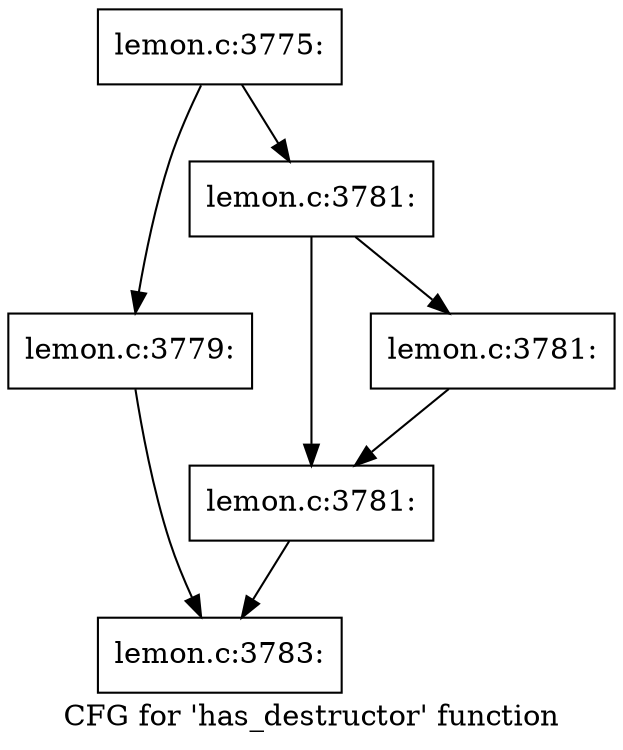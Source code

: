 digraph "CFG for 'has_destructor' function" {
	label="CFG for 'has_destructor' function";

	Node0x5625654c28b0 [shape=record,label="{lemon.c:3775:}"];
	Node0x5625654c28b0 -> Node0x5625654cf070;
	Node0x5625654c28b0 -> Node0x5625654cf110;
	Node0x5625654cf070 [shape=record,label="{lemon.c:3779:}"];
	Node0x5625654cf070 -> Node0x5625654cf0c0;
	Node0x5625654cf110 [shape=record,label="{lemon.c:3781:}"];
	Node0x5625654cf110 -> Node0x5625654cfab0;
	Node0x5625654cf110 -> Node0x5625654cfb00;
	Node0x5625654cfb00 [shape=record,label="{lemon.c:3781:}"];
	Node0x5625654cfb00 -> Node0x5625654cfab0;
	Node0x5625654cfab0 [shape=record,label="{lemon.c:3781:}"];
	Node0x5625654cfab0 -> Node0x5625654cf0c0;
	Node0x5625654cf0c0 [shape=record,label="{lemon.c:3783:}"];
}
